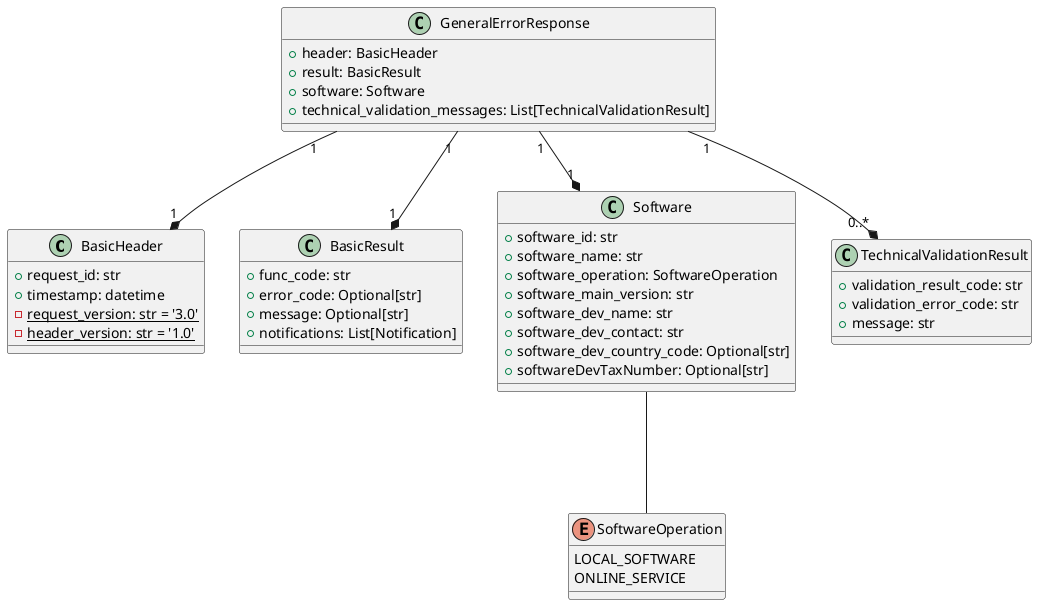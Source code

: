 @startuml
class BasicHeader {
+ request_id: str
+ timestamp: datetime
- {static} request_version: str = '3.0'
- {static} header_version: str = '1.0'
}

class BasicResult {
+ func_code: str
+ error_code: Optional[str]
+ message: Optional[str]
+ notifications: List[Notification]
}

class Software {
+ software_id: str
+ software_name: str
+ software_operation: SoftwareOperation
+ software_main_version: str
+ software_dev_name: str
+ software_dev_contact: str
+ software_dev_country_code: Optional[str]
+ softwareDevTaxNumber: Optional[str]
}

enum SoftwareOperation {
    LOCAL_SOFTWARE
    ONLINE_SERVICE
}

class TechnicalValidationResult {
+ validation_result_code: str
+ validation_error_code: str
+ message: str
}

class GeneralErrorResponse {
+ header: BasicHeader
+ result: BasicResult
+ software: Software
+ technical_validation_messages: List[TechnicalValidationResult]
}

GeneralErrorResponse "1" --* "1" BasicHeader
GeneralErrorResponse "1" --* "1" BasicResult
GeneralErrorResponse "1" --* "1" Software
GeneralErrorResponse "1" --* "0..*" TechnicalValidationResult
Software --- SoftwareOperation
@enduml